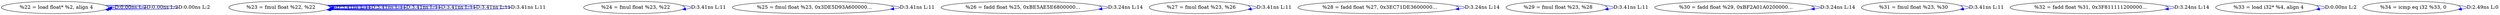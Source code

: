 digraph {
Node0x2c91f40[label="  %22 = load float* %2, align 4"];
Node0x2c91f40 -> Node0x2c91f40[label="D:0.00ns L:2",color=blue];
Node0x2c91f40 -> Node0x2c91f40[label="D:0.00ns L:2",color=blue];
Node0x2c91f40 -> Node0x2c91f40[label="D:0.00ns L:2",color=blue];
Node0x2c92020[label="  %23 = fmul float %22, %22"];
Node0x2c92020 -> Node0x2c92020[label="D:3.41ns L:11",color=blue];
Node0x2c92020 -> Node0x2c92020[label="D:3.41ns L:11",color=blue];
Node0x2c92020 -> Node0x2c92020[label="D:3.41ns L:11",color=blue];
Node0x2c92020 -> Node0x2c92020[label="D:3.41ns L:11",color=blue];
Node0x2c92020 -> Node0x2c92020[label="D:3.41ns L:11",color=blue];
Node0x2c92020 -> Node0x2c92020[label="D:3.41ns L:11",color=blue];
Node0x2c921e0[label="  %24 = fmul float %23, %22"];
Node0x2c921e0 -> Node0x2c921e0[label="D:3.41ns L:11",color=blue];
Node0x2c923a0[label="  %25 = fmul float %23, 0x3DE5D93A600000..."];
Node0x2c923a0 -> Node0x2c923a0[label="D:3.41ns L:11",color=blue];
Node0x2c92480[label="  %26 = fadd float %25, 0xBE5AE5E6800000..."];
Node0x2c92480 -> Node0x2c92480[label="D:3.24ns L:14",color=blue];
Node0x2c92560[label="  %27 = fmul float %23, %26"];
Node0x2c92560 -> Node0x2c92560[label="D:3.41ns L:11",color=blue];
Node0x2c92640[label="  %28 = fadd float %27, 0x3EC71DE3600000..."];
Node0x2c92640 -> Node0x2c92640[label="D:3.24ns L:14",color=blue];
Node0x2c92720[label="  %29 = fmul float %23, %28"];
Node0x2c92720 -> Node0x2c92720[label="D:3.41ns L:11",color=blue];
Node0x2c92800[label="  %30 = fadd float %29, 0xBF2A01A0200000..."];
Node0x2c92800 -> Node0x2c92800[label="D:3.24ns L:14",color=blue];
Node0x2c928e0[label="  %31 = fmul float %23, %30"];
Node0x2c928e0 -> Node0x2c928e0[label="D:3.41ns L:11",color=blue];
Node0x2c929c0[label="  %32 = fadd float %31, 0x3F811111200000..."];
Node0x2c929c0 -> Node0x2c929c0[label="D:3.24ns L:14",color=blue];
Node0x2c92b80[label="  %33 = load i32* %4, align 4"];
Node0x2c92b80 -> Node0x2c92b80[label="D:0.00ns L:2",color=blue];
Node0x2c8ee80[label="  %34 = icmp eq i32 %33, 0"];
Node0x2c8ee80 -> Node0x2c8ee80[label="D:2.49ns L:0",color=blue];
}
